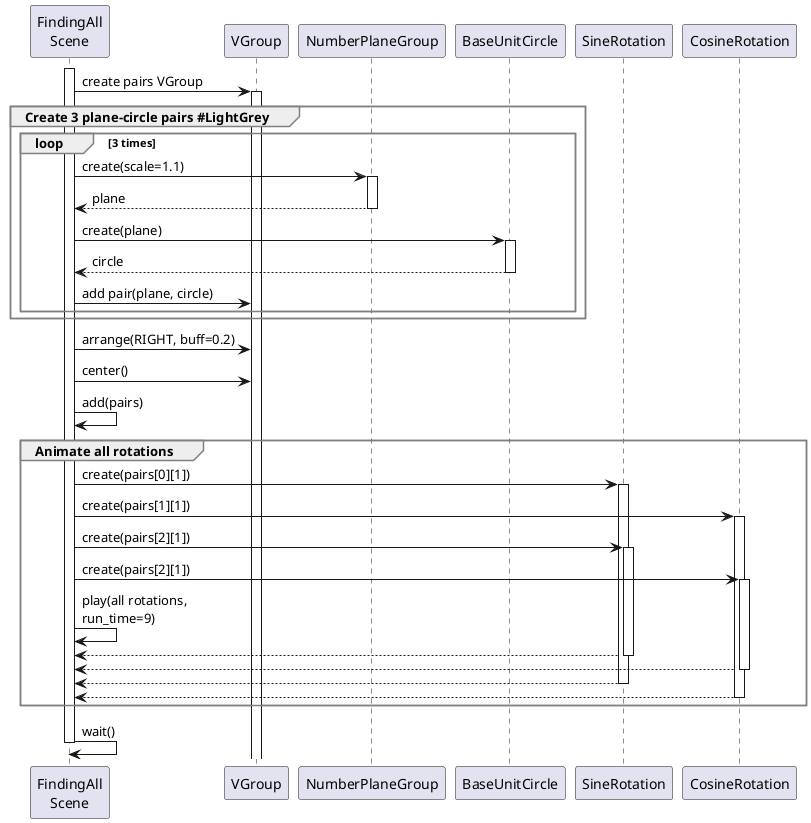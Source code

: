 @startuml "FindingAll Sequence"

skinparam {
    SequenceGroupBorderColor #grey
    SequenceGroupBodyBackgroundColor transparent
}

participant "FindingAll\nScene" as Scene
participant "VGroup" as VGroup
participant "NumberPlaneGroup" as NPG
participant "BaseUnitCircle" as Circle
participant "SineRotation" as Sine
participant "CosineRotation" as Cosine

activate Scene
Scene -> VGroup ++ : create pairs VGroup

group Create 3 plane-circle pairs #LightGrey
    loop 3 times
        Scene -> NPG ++ : create(scale=1.1)
        NPG --> Scene -- : plane

        Scene -> Circle ++ : create(plane)
        Circle --> Scene -- : circle

        Scene -> VGroup : add pair(plane, circle)
    end
end

Scene -> VGroup : arrange(RIGHT, buff=0.2)
Scene -> VGroup : center()
Scene -> Scene : add(pairs)

group Animate all rotations
    Scene -> Sine ++ : create(pairs[0][1])
    Scene -> Cosine ++ : create(pairs[1][1])
    Scene -> Sine ++ : create(pairs[2][1])
    Scene -> Cosine ++ : create(pairs[2][1])

    Scene -> Scene : play(all rotations,\nrun_time=9)

    Sine --> Scene --
    Cosine --> Scene --
    Sine --> Scene --
    Cosine --> Scene --
end

Scene -> Scene : wait()
deactivate Scene

@enduml
